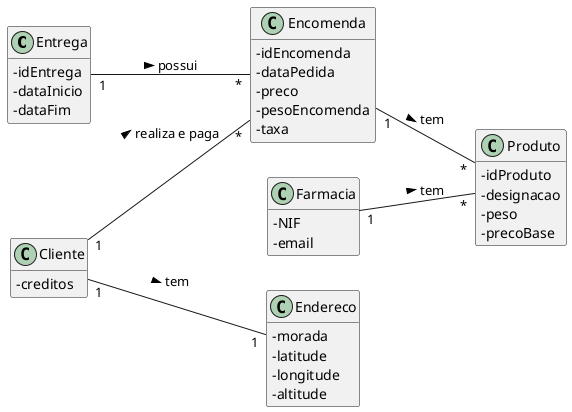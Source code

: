 @startuml
skinparam classAttributeIconSize 0
hide methods
left to right direction

class Entrega {
  -idEntrega
  -dataInicio
  -dataFim
}

class Encomenda {
  -idEncomenda
  -dataPedida
  -preco
  -pesoEncomenda
  -taxa
}

class Farmacia {
  -NIF
  -email
}

class Endereco {
  -morada
  -latitude
  -longitude
  -altitude
}

class Cliente {
  -creditos
}

class Produto {
  -idProduto
  -designacao
  -peso
  -precoBase
}


Cliente "1" -- "1" Endereco: tem >
Cliente "1" -- "*" Encomenda: realiza e paga >
Entrega "1" -- "*" Encomenda : possui >
Farmacia "1" -- "*" Produto: tem >
Encomenda "1" -- "*" Produto: tem >


@enduml